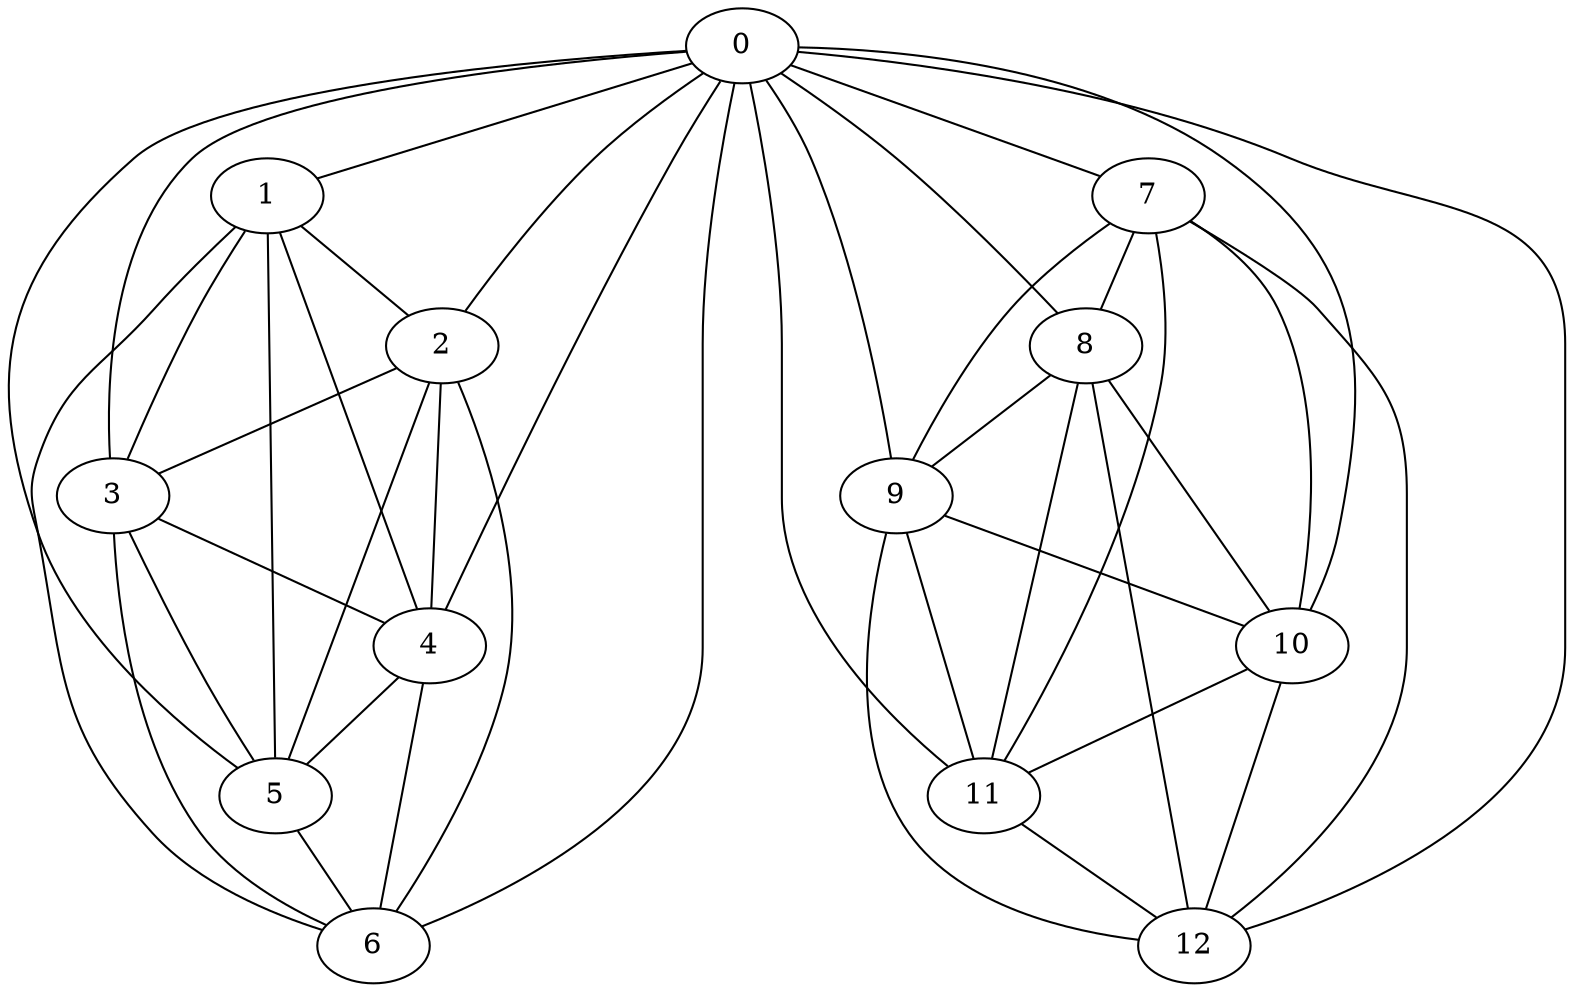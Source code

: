 strict graph {
    1
    5
    9
    10
    3
    7
    11
    4
    8
    2
    12
    0
    6
    1 -- 5 [weight=1]
    1 -- 3 [weight=1]
    1 -- 4 [weight=1]
    1 -- 2 [weight=1]
    1 -- 6 [weight=1]
    5 -- 6 [weight=1]
    9 -- 10 [weight=1]
    9 -- 11 [weight=1]
    9 -- 12 [weight=1]
    10 -- 11 [weight=1]
    10 -- 12 [weight=1]
    3 -- 5 [weight=1]
    3 -- 4 [weight=1]
    3 -- 6 [weight=1]
    7 -- 9 [weight=1]
    7 -- 10 [weight=1]
    7 -- 11 [weight=1]
    7 -- 8 [weight=1]
    7 -- 12 [weight=1]
    11 -- 12 [weight=1]
    4 -- 5 [weight=1]
    4 -- 6 [weight=1]
    8 -- 9 [weight=1]
    8 -- 10 [weight=1]
    8 -- 11 [weight=1]
    8 -- 12 [weight=1]
    2 -- 5 [weight=1]
    2 -- 3 [weight=1]
    2 -- 4 [weight=1]
    2 -- 6 [weight=1]
    0 -- 1 [weight=1]
    0 -- 5 [weight=1]
    0 -- 9 [weight=1]
    0 -- 10 [weight=1]
    0 -- 3 [weight=1]
    0 -- 7 [weight=1]
    0 -- 11 [weight=1]
    0 -- 4 [weight=1]
    0 -- 8 [weight=1]
    0 -- 2 [weight=1]
    0 -- 12 [weight=1]
    0 -- 6 [weight=1]
}
